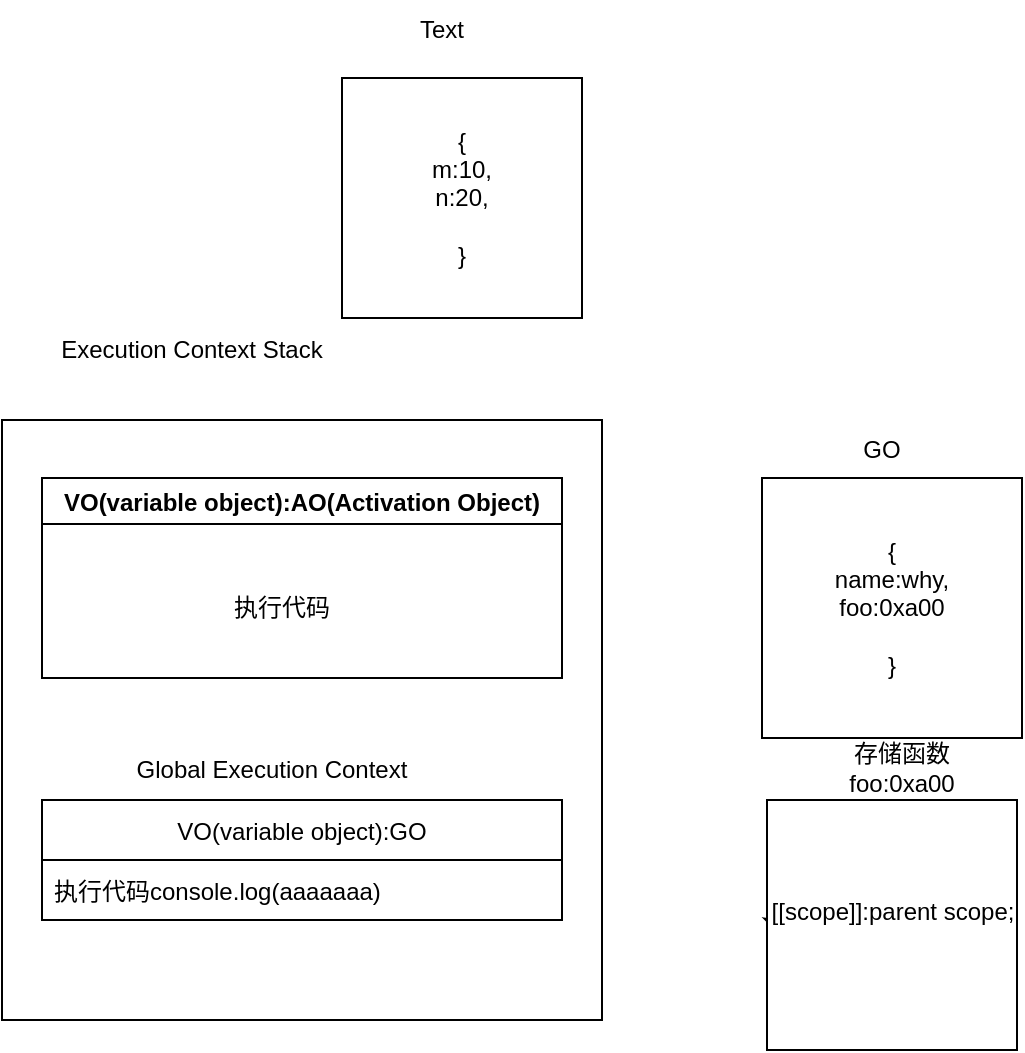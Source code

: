 <mxfile>
    <diagram id="vKhGTYlRpuePuO53c3jn" name="第 1 页">
        <mxGraphModel dx="668" dy="1689" grid="1" gridSize="10" guides="1" tooltips="1" connect="1" arrows="1" fold="1" page="1" pageScale="1" pageWidth="827" pageHeight="1169" math="0" shadow="0">
            <root>
                <mxCell id="0"/>
                <mxCell id="1" parent="0"/>
                <mxCell id="2" value="" style="whiteSpace=wrap;html=1;aspect=fixed;" vertex="1" parent="1">
                    <mxGeometry x="70" y="30" width="300" height="300" as="geometry"/>
                </mxCell>
                <mxCell id="4" value="Execution Context Stack" style="text;html=1;strokeColor=none;fillColor=none;align=center;verticalAlign=middle;whiteSpace=wrap;rounded=0;" vertex="1" parent="1">
                    <mxGeometry x="90" y="-20" width="150" height="30" as="geometry"/>
                </mxCell>
                <mxCell id="5" value="VO(variable object):GO" style="swimlane;fontStyle=0;childLayout=stackLayout;horizontal=1;startSize=30;horizontalStack=0;resizeParent=1;resizeParentMax=0;resizeLast=0;collapsible=1;marginBottom=0;" vertex="1" parent="1">
                    <mxGeometry x="90" y="220" width="260" height="60" as="geometry"/>
                </mxCell>
                <mxCell id="6" value="执行代码console.log(aaaaaaa)" style="text;strokeColor=none;fillColor=none;align=left;verticalAlign=middle;spacingLeft=4;spacingRight=4;overflow=hidden;points=[[0,0.5],[1,0.5]];portConstraint=eastwest;rotatable=0;" vertex="1" parent="5">
                    <mxGeometry y="30" width="260" height="30" as="geometry"/>
                </mxCell>
                <mxCell id="9" value="Global Execution Context" style="text;html=1;strokeColor=none;fillColor=none;align=center;verticalAlign=middle;whiteSpace=wrap;rounded=0;" vertex="1" parent="1">
                    <mxGeometry x="130" y="190" width="150" height="30" as="geometry"/>
                </mxCell>
                <mxCell id="12" style="edgeStyle=none;html=1;exitX=0;exitY=0.5;exitDx=0;exitDy=0;" edge="1" parent="1" source="10">
                    <mxGeometry relative="1" as="geometry">
                        <mxPoint x="460" y="110" as="targetPoint"/>
                    </mxGeometry>
                </mxCell>
                <mxCell id="10" value="{&lt;br&gt;name:why,&lt;br&gt;foo:0xa00&lt;br&gt;&lt;br&gt;}" style="whiteSpace=wrap;html=1;aspect=fixed;" vertex="1" parent="1">
                    <mxGeometry x="450" y="59" width="130" height="130" as="geometry"/>
                </mxCell>
                <mxCell id="11" value="GO" style="text;html=1;strokeColor=none;fillColor=none;align=center;verticalAlign=middle;whiteSpace=wrap;rounded=0;" vertex="1" parent="1">
                    <mxGeometry x="480" y="30" width="60" height="30" as="geometry"/>
                </mxCell>
                <mxCell id="14" style="edgeStyle=none;html=1;exitX=0;exitY=0.5;exitDx=0;exitDy=0;" edge="1" parent="1" source="13">
                    <mxGeometry relative="1" as="geometry">
                        <mxPoint x="460" y="280" as="targetPoint"/>
                    </mxGeometry>
                </mxCell>
                <mxCell id="13" value="[[scope]]:parent scope;&lt;br&gt;&lt;br&gt;" style="whiteSpace=wrap;html=1;aspect=fixed;" vertex="1" parent="1">
                    <mxGeometry x="452.5" y="220" width="125" height="125" as="geometry"/>
                </mxCell>
                <mxCell id="15" value="存储函数foo:0xa00" style="text;html=1;strokeColor=none;fillColor=none;align=center;verticalAlign=middle;whiteSpace=wrap;rounded=0;" vertex="1" parent="1">
                    <mxGeometry x="470" y="189" width="100" height="30" as="geometry"/>
                </mxCell>
                <mxCell id="16" value="{&lt;br&gt;m:10,&lt;br&gt;n:20,&lt;br&gt;&lt;br&gt;}" style="whiteSpace=wrap;html=1;aspect=fixed;" vertex="1" parent="1">
                    <mxGeometry x="240" y="-141" width="120" height="120" as="geometry"/>
                </mxCell>
                <mxCell id="17" value="VO(variable object):AO(Activation Object)" style="swimlane;" vertex="1" parent="1">
                    <mxGeometry x="90" y="59" width="260" height="100" as="geometry"/>
                </mxCell>
                <mxCell id="19" value="执行代码" style="text;html=1;strokeColor=none;fillColor=none;align=center;verticalAlign=middle;whiteSpace=wrap;rounded=0;" vertex="1" parent="17">
                    <mxGeometry x="90" y="50" width="60" height="30" as="geometry"/>
                </mxCell>
                <mxCell id="20" value="Text" style="text;html=1;strokeColor=none;fillColor=none;align=center;verticalAlign=middle;whiteSpace=wrap;rounded=0;" vertex="1" parent="1">
                    <mxGeometry x="260" y="-180" width="60" height="30" as="geometry"/>
                </mxCell>
            </root>
        </mxGraphModel>
    </diagram>
</mxfile>